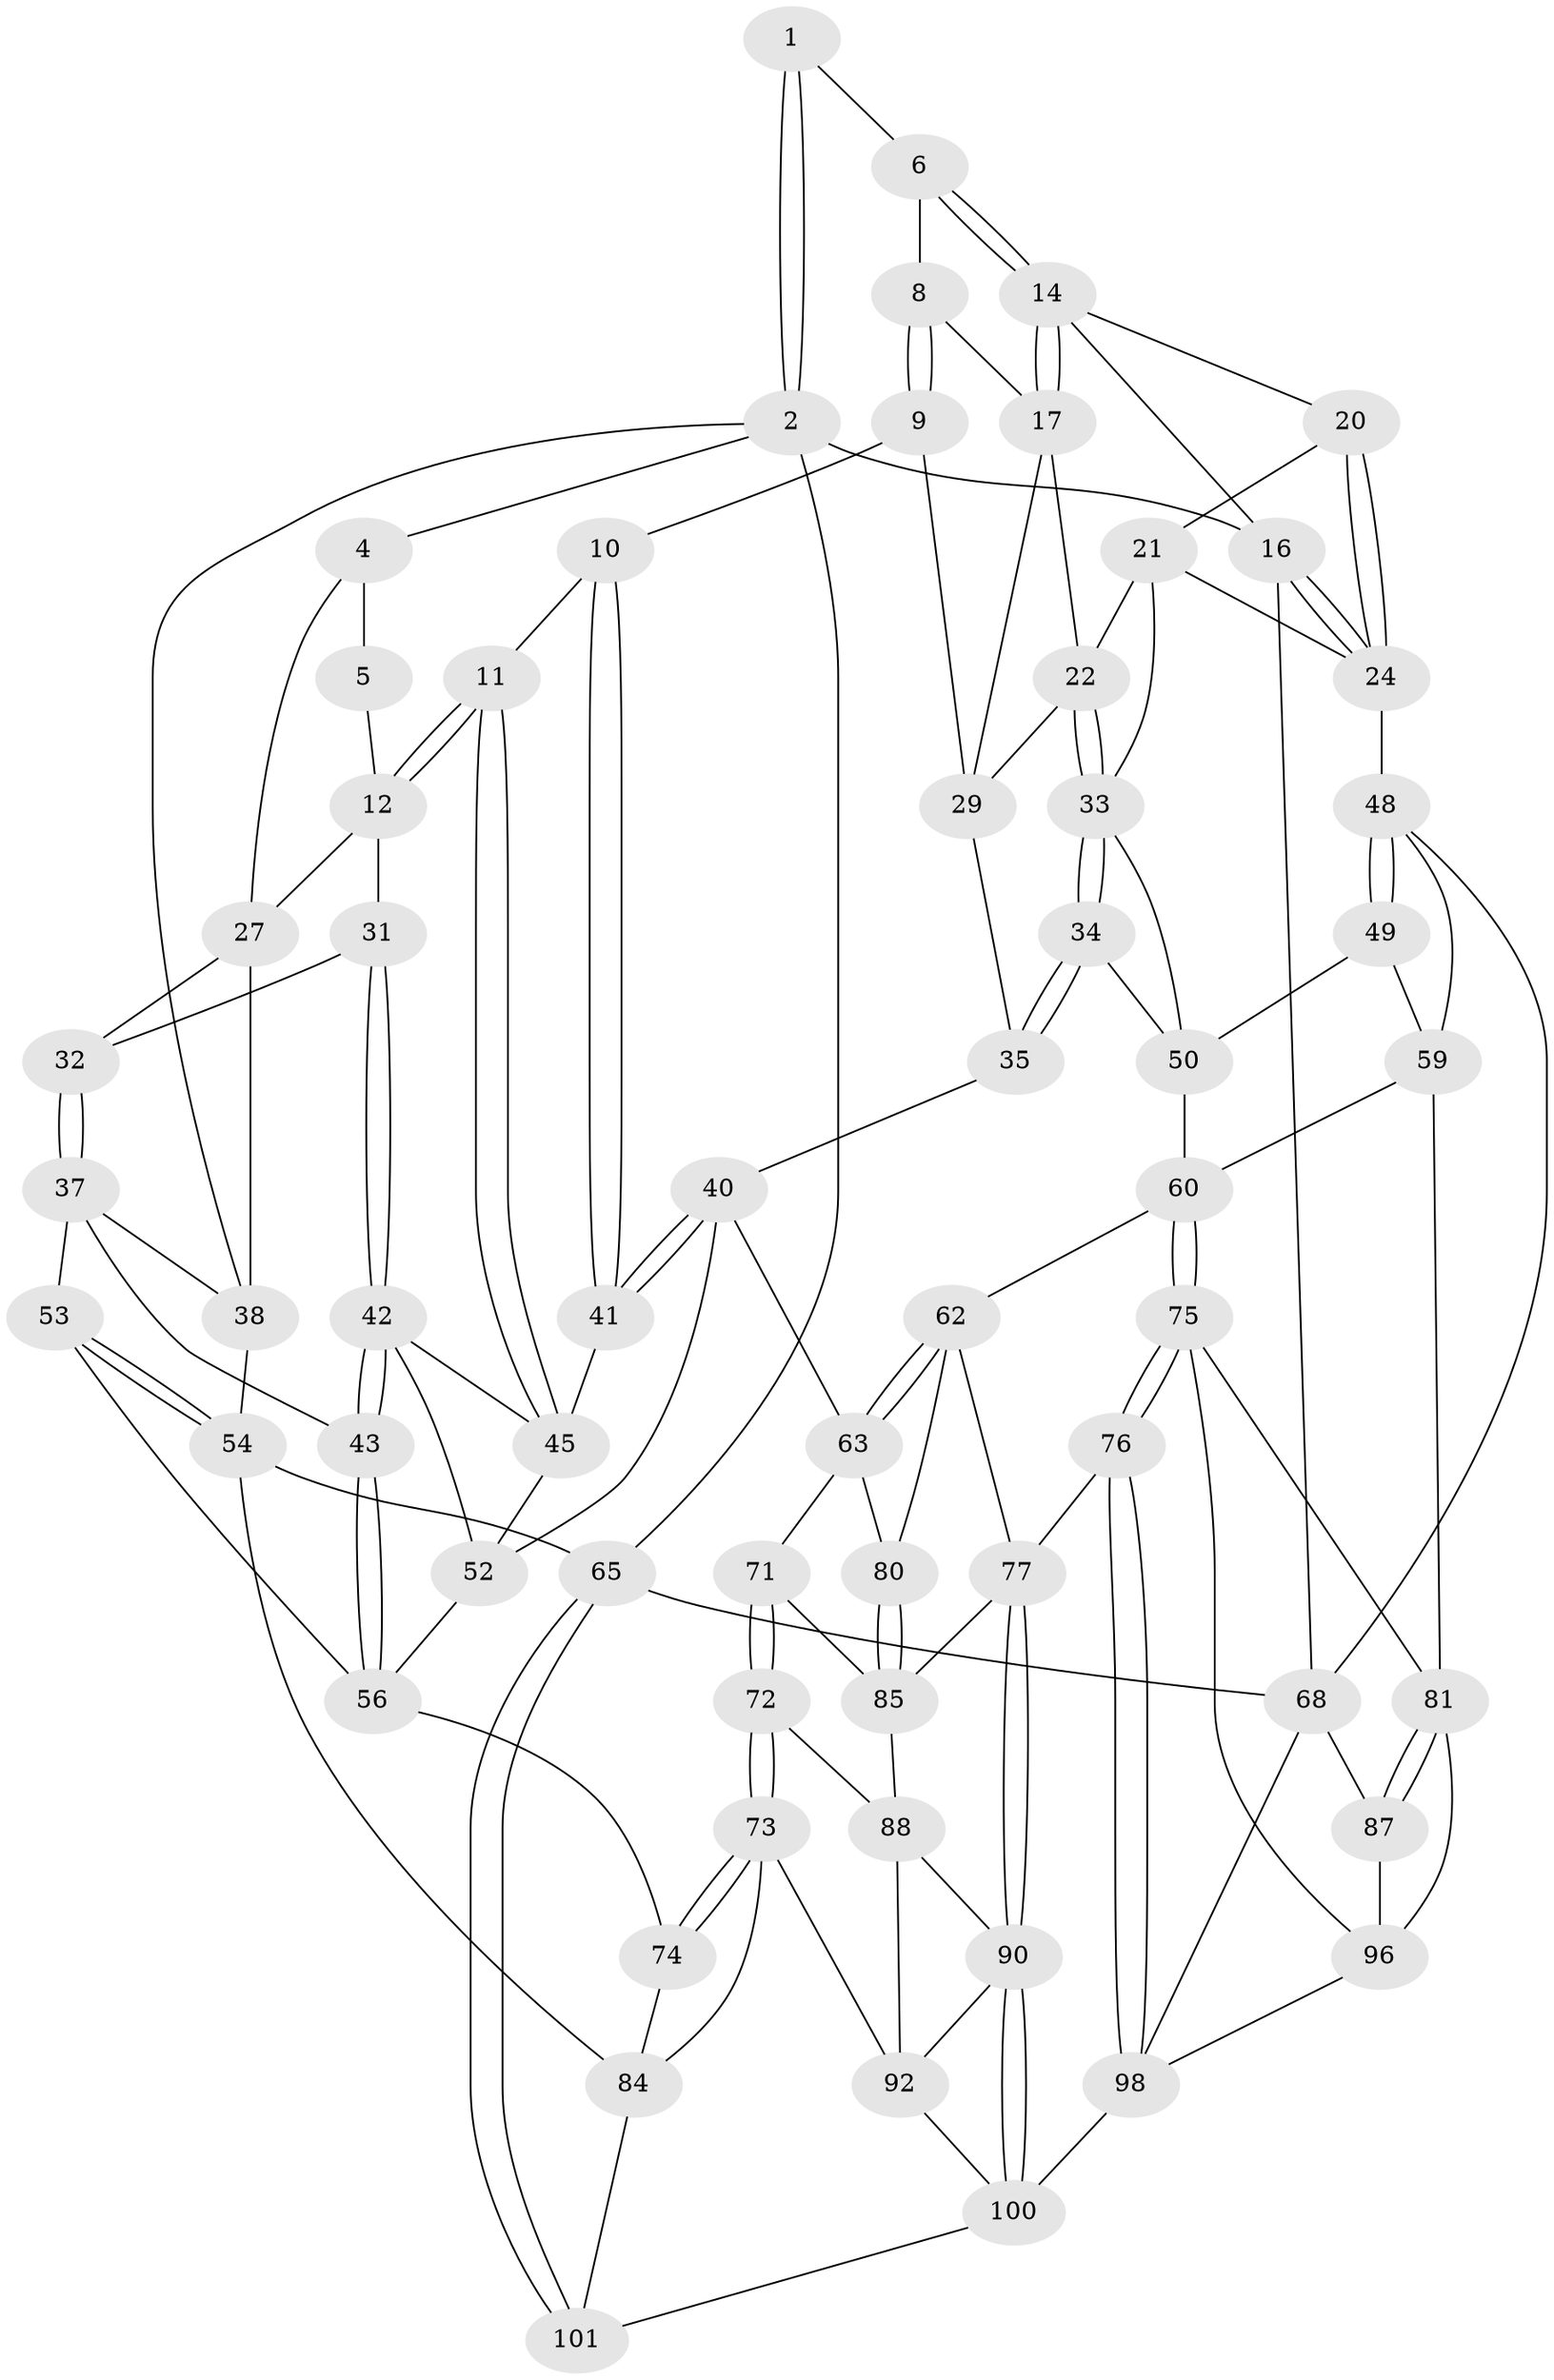 // Generated by graph-tools (version 1.1) at 2025/52/02/27/25 19:52:42]
// undirected, 63 vertices, 145 edges
graph export_dot {
graph [start="1"]
  node [color=gray90,style=filled];
  1 [pos="+0.2921584275764238+0"];
  2 [pos="+0+0",super="+3"];
  4 [pos="+0.07864991481763595+0.13630219550459938"];
  5 [pos="+0.2651219523169289+0"];
  6 [pos="+0.554736898326449+0",super="+7"];
  8 [pos="+0.4576714069320788+0.17156251783104104",super="+19"];
  9 [pos="+0.44697978520334275+0.18992202961881233"];
  10 [pos="+0.3800430324615983+0.2061197774915516"];
  11 [pos="+0.341656992639976+0.21264793605408702"];
  12 [pos="+0.33908390805310396+0.21190401768933478",super="+13"];
  14 [pos="+0.6959616837401118+0",super="+15"];
  16 [pos="+1+0"];
  17 [pos="+0.6873170095832043+0",super="+18"];
  20 [pos="+0.7956415481226397+0.007593563142230268"];
  21 [pos="+0.8072531955038198+0.08611662343229495",super="+25"];
  22 [pos="+0.725346559264248+0.20616602318920169",super="+23"];
  24 [pos="+1+0.22064502703355238",super="+26"];
  27 [pos="+0.19166152353435142+0.1592264008888841",super="+28"];
  29 [pos="+0.6425242823733792+0.20139392533278241",super="+30"];
  31 [pos="+0.3078511907253526+0.2375713249910276"];
  32 [pos="+0.19630490609146142+0.2489368420697218"];
  33 [pos="+0.7671493313574416+0.2864435208035591",super="+36"];
  34 [pos="+0.6111480868576342+0.39762580015893095"];
  35 [pos="+0.5836479829136373+0.37953388959247447"];
  37 [pos="+0.11834377342750028+0.31821074300494934",super="+44"];
  38 [pos="+0.09566953425668896+0.2914526032312364",super="+39"];
  40 [pos="+0.48183873778413294+0.41746625814222027",super="+58"];
  41 [pos="+0.43822892110693823+0.3925801342583244"];
  42 [pos="+0.2010703299066083+0.35531735207153065",super="+46"];
  43 [pos="+0.20043556112346733+0.35551871595720536"];
  45 [pos="+0.3464222807921619+0.27450478814913765",super="+47"];
  48 [pos="+1+0.4199731064709296",super="+66"];
  49 [pos="+0.9059281653188553+0.4396435266029988"];
  50 [pos="+0.8266129388177995+0.42772722704678734",super="+51"];
  52 [pos="+0.3159206962085417+0.4080580265786468",super="+55"];
  53 [pos="+0.03629967832703991+0.49341834638948995"];
  54 [pos="+0+0.5323499749887765",super="+64"];
  56 [pos="+0.20490153501615294+0.5459337960623964",super="+57"];
  59 [pos="+0.7934314884677025+0.5587543938246816",super="+67"];
  60 [pos="+0.6886535652890412+0.5430128093211996",super="+61"];
  62 [pos="+0.6526570080200018+0.5287589652850637",super="+79"];
  63 [pos="+0.38365117872352456+0.5680754615001454",super="+70"];
  65 [pos="+0+1"];
  68 [pos="+1+1",super="+69"];
  71 [pos="+0.3868858411890571+0.7188830641512505"];
  72 [pos="+0.35097061832753434+0.7540513493020375"];
  73 [pos="+0.274344682610559+0.7753469450019673",super="+94"];
  74 [pos="+0.1644171992497225+0.7167090592328336"];
  75 [pos="+0.7780572421408086+0.7643965786995026",super="+83"];
  76 [pos="+0.7184789046905351+0.80107573017193"];
  77 [pos="+0.69452231307052+0.8078816660294486",super="+78"];
  80 [pos="+0.5377580202136857+0.6302472724373852"];
  81 [pos="+0.8750638216594658+0.6747036819758803",super="+82"];
  84 [pos="+0.09712126951825956+0.7469007358901086",super="+95"];
  85 [pos="+0.5576677739014901+0.7616386398398174",super="+86"];
  87 [pos="+1+0.8175916089235675"];
  88 [pos="+0.503897183440883+0.8700680074701652",super="+89"];
  90 [pos="+0.5943586855821041+1",super="+91"];
  92 [pos="+0.4016712431470915+0.9167209721383905",super="+93"];
  96 [pos="+0.9666750074945484+0.8356274459160561",super="+97"];
  98 [pos="+0.8496064562300576+1",super="+99"];
  100 [pos="+0.6148920199042748+1",super="+102"];
  101 [pos="+0.11784905698651228+1"];
  1 -- 2;
  1 -- 2;
  1 -- 6;
  2 -- 16;
  2 -- 65;
  2 -- 4;
  2 -- 38;
  4 -- 5;
  4 -- 27;
  5 -- 12;
  6 -- 14;
  6 -- 14;
  6 -- 8 [weight=2];
  8 -- 9;
  8 -- 9;
  8 -- 17;
  9 -- 10;
  9 -- 29;
  10 -- 11;
  10 -- 41;
  10 -- 41;
  11 -- 12;
  11 -- 12;
  11 -- 45;
  11 -- 45;
  12 -- 31;
  12 -- 27;
  14 -- 17;
  14 -- 17;
  14 -- 16;
  14 -- 20;
  16 -- 24;
  16 -- 24;
  16 -- 68;
  17 -- 29;
  17 -- 22;
  20 -- 21;
  20 -- 24;
  20 -- 24;
  21 -- 22;
  21 -- 24;
  21 -- 33;
  22 -- 33;
  22 -- 33;
  22 -- 29;
  24 -- 48;
  27 -- 32;
  27 -- 38;
  29 -- 35;
  31 -- 32;
  31 -- 42;
  31 -- 42;
  32 -- 37;
  32 -- 37;
  33 -- 34;
  33 -- 34;
  33 -- 50;
  34 -- 35;
  34 -- 35;
  34 -- 50;
  35 -- 40;
  37 -- 38;
  37 -- 53;
  37 -- 43;
  38 -- 54;
  40 -- 41;
  40 -- 41;
  40 -- 52;
  40 -- 63;
  41 -- 45;
  42 -- 43;
  42 -- 43;
  42 -- 52;
  42 -- 45;
  43 -- 56;
  43 -- 56;
  45 -- 52;
  48 -- 49;
  48 -- 49;
  48 -- 59;
  48 -- 68;
  49 -- 50;
  49 -- 59;
  50 -- 60;
  52 -- 56;
  53 -- 54;
  53 -- 54;
  53 -- 56;
  54 -- 65;
  54 -- 84;
  56 -- 74;
  59 -- 60;
  59 -- 81;
  60 -- 75;
  60 -- 75;
  60 -- 62;
  62 -- 63;
  62 -- 63;
  62 -- 80;
  62 -- 77;
  63 -- 80;
  63 -- 71;
  65 -- 101;
  65 -- 101;
  65 -- 68;
  68 -- 98;
  68 -- 87;
  71 -- 72;
  71 -- 72;
  71 -- 85;
  72 -- 73;
  72 -- 73;
  72 -- 88;
  73 -- 74;
  73 -- 74;
  73 -- 92;
  73 -- 84;
  74 -- 84;
  75 -- 76;
  75 -- 76;
  75 -- 96;
  75 -- 81;
  76 -- 77;
  76 -- 98;
  76 -- 98;
  77 -- 90;
  77 -- 90;
  77 -- 85;
  80 -- 85;
  80 -- 85;
  81 -- 87;
  81 -- 87;
  81 -- 96;
  84 -- 101;
  85 -- 88;
  87 -- 96;
  88 -- 90;
  88 -- 92;
  90 -- 100;
  90 -- 100;
  90 -- 92;
  92 -- 100;
  96 -- 98;
  98 -- 100;
  100 -- 101;
}
